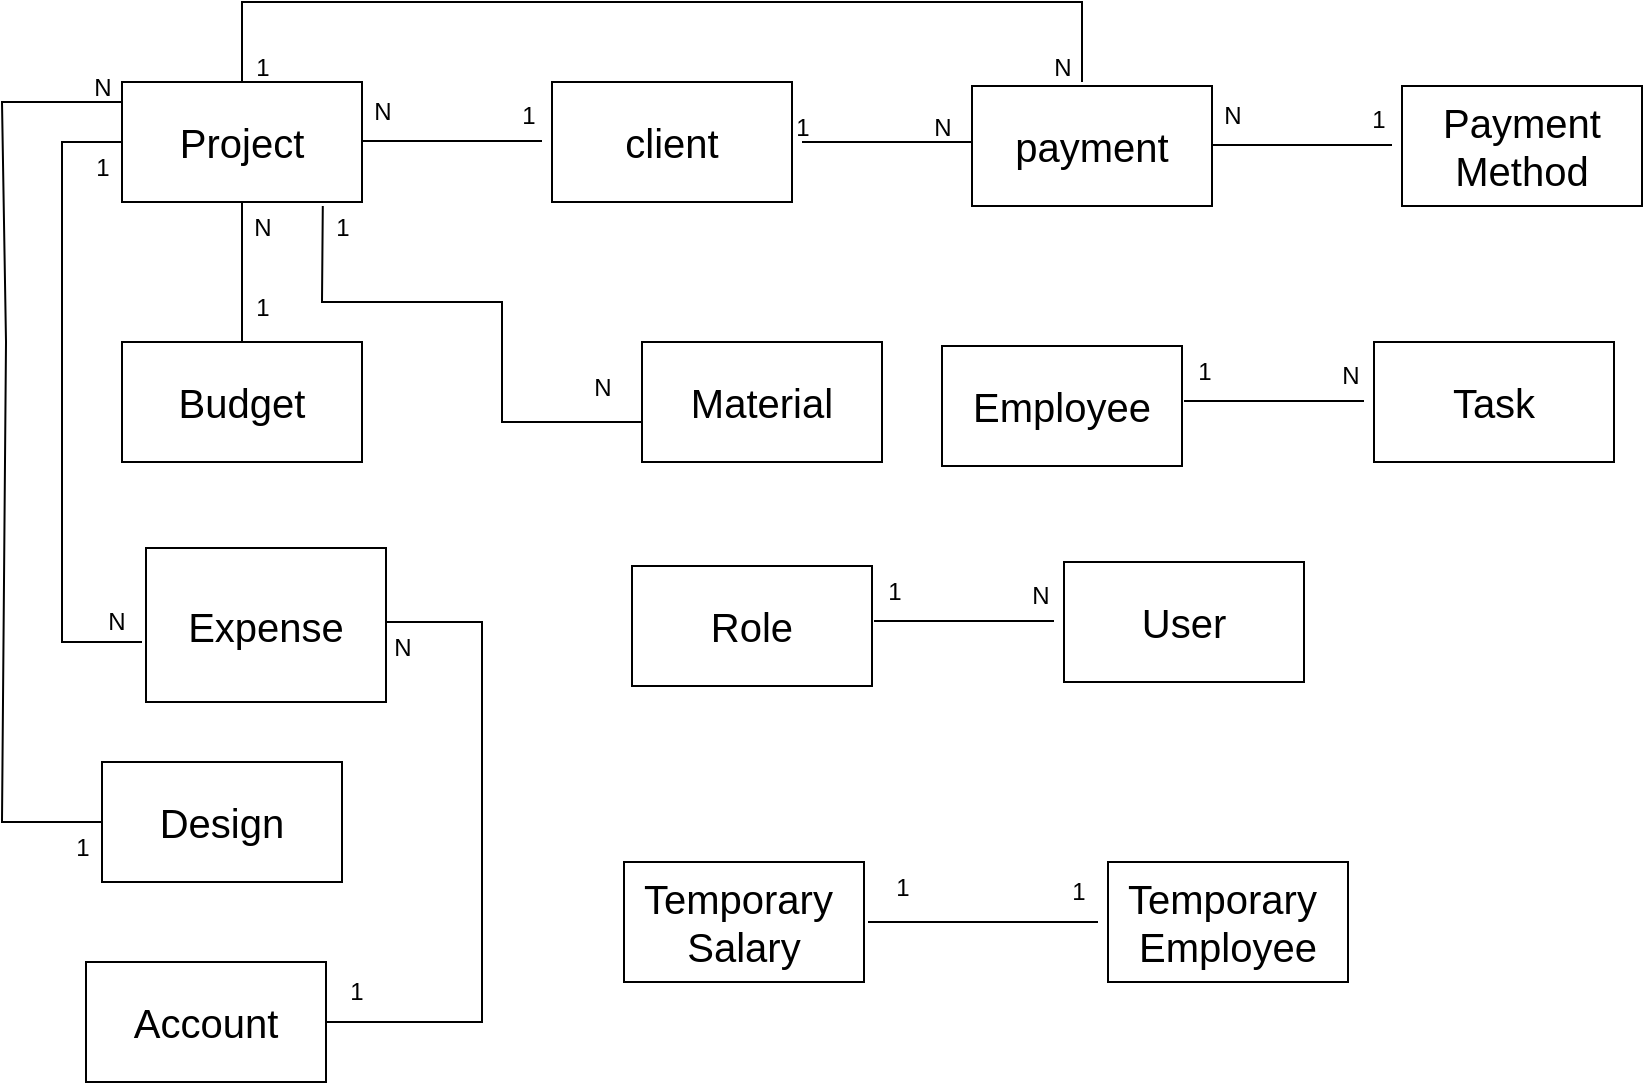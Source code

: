 <mxfile version="24.1.0" type="github">
  <diagram id="R2lEEEUBdFMjLlhIrx00" name="Page-1">
    <mxGraphModel dx="1221" dy="599" grid="1" gridSize="10" guides="1" tooltips="1" connect="1" arrows="1" fold="1" page="1" pageScale="1" pageWidth="850" pageHeight="1100" math="0" shadow="0" extFonts="Permanent Marker^https://fonts.googleapis.com/css?family=Permanent+Marker">
      <root>
        <mxCell id="0" />
        <mxCell id="1" parent="0" />
        <mxCell id="_C7yZmlWgPNIzbnGs5OJ-15" value="&lt;font style=&quot;font-size: 20px;&quot;&gt;Project&lt;/font&gt;" style="rounded=0;whiteSpace=wrap;html=1;" vertex="1" parent="1">
          <mxGeometry x="90" y="80" width="120" height="60" as="geometry" />
        </mxCell>
        <mxCell id="_C7yZmlWgPNIzbnGs5OJ-16" value="" style="endArrow=none;html=1;rounded=0;" edge="1" parent="1">
          <mxGeometry width="50" height="50" relative="1" as="geometry">
            <mxPoint x="210" y="109.5" as="sourcePoint" />
            <mxPoint x="300" y="109.5" as="targetPoint" />
            <Array as="points">
              <mxPoint x="250" y="109.5" />
            </Array>
          </mxGeometry>
        </mxCell>
        <mxCell id="_C7yZmlWgPNIzbnGs5OJ-17" value="&lt;font style=&quot;font-size: 20px;&quot;&gt;client&lt;/font&gt;" style="rounded=0;whiteSpace=wrap;html=1;" vertex="1" parent="1">
          <mxGeometry x="305" y="80" width="120" height="60" as="geometry" />
        </mxCell>
        <mxCell id="_C7yZmlWgPNIzbnGs5OJ-18" value="&lt;font style=&quot;font-size: 20px;&quot;&gt;Budget&lt;/font&gt;" style="rounded=0;whiteSpace=wrap;html=1;" vertex="1" parent="1">
          <mxGeometry x="90" y="210" width="120" height="60" as="geometry" />
        </mxCell>
        <mxCell id="_C7yZmlWgPNIzbnGs5OJ-19" value="" style="endArrow=none;html=1;rounded=0;exitX=0.5;exitY=1;exitDx=0;exitDy=0;entryX=0.5;entryY=0;entryDx=0;entryDy=0;" edge="1" parent="1" source="_C7yZmlWgPNIzbnGs5OJ-15" target="_C7yZmlWgPNIzbnGs5OJ-18">
          <mxGeometry width="50" height="50" relative="1" as="geometry">
            <mxPoint x="110" y="180" as="sourcePoint" />
            <mxPoint x="150" y="200" as="targetPoint" />
            <Array as="points">
              <mxPoint x="150" y="180" />
            </Array>
          </mxGeometry>
        </mxCell>
        <mxCell id="_C7yZmlWgPNIzbnGs5OJ-20" value="N" style="text;html=1;align=center;verticalAlign=middle;resizable=0;points=[];autosize=1;strokeColor=none;fillColor=none;" vertex="1" parent="1">
          <mxGeometry x="205" y="80" width="30" height="30" as="geometry" />
        </mxCell>
        <mxCell id="_C7yZmlWgPNIzbnGs5OJ-21" value="1" style="text;html=1;align=center;verticalAlign=middle;resizable=0;points=[];autosize=1;strokeColor=none;fillColor=none;" vertex="1" parent="1">
          <mxGeometry x="278" y="82" width="30" height="30" as="geometry" />
        </mxCell>
        <mxCell id="_C7yZmlWgPNIzbnGs5OJ-22" value="N" style="text;html=1;align=center;verticalAlign=middle;resizable=0;points=[];autosize=1;strokeColor=none;fillColor=none;rotation=0;" vertex="1" parent="1">
          <mxGeometry x="145" y="138" width="30" height="30" as="geometry" />
        </mxCell>
        <mxCell id="_C7yZmlWgPNIzbnGs5OJ-23" value="1" style="text;html=1;align=center;verticalAlign=middle;resizable=0;points=[];autosize=1;strokeColor=none;fillColor=none;" vertex="1" parent="1">
          <mxGeometry x="145" y="178" width="30" height="30" as="geometry" />
        </mxCell>
        <mxCell id="_C7yZmlWgPNIzbnGs5OJ-24" value="&lt;font style=&quot;font-size: 20px;&quot;&gt;payment&lt;/font&gt;" style="rounded=0;whiteSpace=wrap;html=1;" vertex="1" parent="1">
          <mxGeometry x="515" y="82" width="120" height="60" as="geometry" />
        </mxCell>
        <mxCell id="_C7yZmlWgPNIzbnGs5OJ-25" value="" style="endArrow=none;html=1;rounded=0;" edge="1" parent="1">
          <mxGeometry width="50" height="50" relative="1" as="geometry">
            <mxPoint x="635" y="111.5" as="sourcePoint" />
            <mxPoint x="725" y="111.5" as="targetPoint" />
            <Array as="points">
              <mxPoint x="675" y="111.5" />
            </Array>
          </mxGeometry>
        </mxCell>
        <mxCell id="_C7yZmlWgPNIzbnGs5OJ-26" value="&lt;font style=&quot;font-size: 20px;&quot;&gt;Payment&lt;/font&gt;&lt;div&gt;&lt;font style=&quot;font-size: 20px;&quot;&gt;Method&lt;/font&gt;&lt;/div&gt;" style="rounded=0;whiteSpace=wrap;html=1;" vertex="1" parent="1">
          <mxGeometry x="730" y="82" width="120" height="60" as="geometry" />
        </mxCell>
        <mxCell id="_C7yZmlWgPNIzbnGs5OJ-29" value="N" style="text;html=1;align=center;verticalAlign=middle;resizable=0;points=[];autosize=1;strokeColor=none;fillColor=none;" vertex="1" parent="1">
          <mxGeometry x="630" y="82" width="30" height="30" as="geometry" />
        </mxCell>
        <mxCell id="_C7yZmlWgPNIzbnGs5OJ-30" value="1" style="text;html=1;align=center;verticalAlign=middle;resizable=0;points=[];autosize=1;strokeColor=none;fillColor=none;" vertex="1" parent="1">
          <mxGeometry x="703" y="84" width="30" height="30" as="geometry" />
        </mxCell>
        <mxCell id="_C7yZmlWgPNIzbnGs5OJ-33" value="" style="endArrow=none;html=1;rounded=0;exitX=0.5;exitY=0;exitDx=0;exitDy=0;" edge="1" parent="1" source="_C7yZmlWgPNIzbnGs5OJ-15">
          <mxGeometry width="50" height="50" relative="1" as="geometry">
            <mxPoint x="145" y="70" as="sourcePoint" />
            <mxPoint x="570" y="80" as="targetPoint" />
            <Array as="points">
              <mxPoint x="150" y="40" />
              <mxPoint x="370" y="40" />
              <mxPoint x="480" y="40" />
              <mxPoint x="540" y="40" />
              <mxPoint x="570" y="40" />
            </Array>
          </mxGeometry>
        </mxCell>
        <mxCell id="_C7yZmlWgPNIzbnGs5OJ-34" value="" style="endArrow=none;html=1;rounded=0;" edge="1" parent="1">
          <mxGeometry width="50" height="50" relative="1" as="geometry">
            <mxPoint x="430" y="110" as="sourcePoint" />
            <mxPoint x="515" y="110" as="targetPoint" />
          </mxGeometry>
        </mxCell>
        <mxCell id="_C7yZmlWgPNIzbnGs5OJ-36" value="&lt;font style=&quot;font-size: 20px;&quot;&gt;Employee&lt;/font&gt;" style="rounded=0;whiteSpace=wrap;html=1;" vertex="1" parent="1">
          <mxGeometry x="500" y="212" width="120" height="60" as="geometry" />
        </mxCell>
        <mxCell id="_C7yZmlWgPNIzbnGs5OJ-37" value="" style="endArrow=none;html=1;rounded=0;" edge="1" parent="1">
          <mxGeometry width="50" height="50" relative="1" as="geometry">
            <mxPoint x="621" y="239.5" as="sourcePoint" />
            <mxPoint x="711" y="239.5" as="targetPoint" />
            <Array as="points">
              <mxPoint x="661" y="239.5" />
            </Array>
          </mxGeometry>
        </mxCell>
        <mxCell id="_C7yZmlWgPNIzbnGs5OJ-38" value="&lt;font style=&quot;font-size: 20px;&quot;&gt;Task&lt;/font&gt;" style="rounded=0;whiteSpace=wrap;html=1;" vertex="1" parent="1">
          <mxGeometry x="716" y="210" width="120" height="60" as="geometry" />
        </mxCell>
        <mxCell id="_C7yZmlWgPNIzbnGs5OJ-41" value="1" style="text;html=1;align=center;verticalAlign=middle;resizable=0;points=[];autosize=1;strokeColor=none;fillColor=none;" vertex="1" parent="1">
          <mxGeometry x="616" y="210" width="30" height="30" as="geometry" />
        </mxCell>
        <mxCell id="_C7yZmlWgPNIzbnGs5OJ-42" value="N" style="text;html=1;align=center;verticalAlign=middle;resizable=0;points=[];autosize=1;strokeColor=none;fillColor=none;" vertex="1" parent="1">
          <mxGeometry x="689" y="212" width="30" height="30" as="geometry" />
        </mxCell>
        <mxCell id="_C7yZmlWgPNIzbnGs5OJ-45" value="1" style="text;html=1;align=center;verticalAlign=middle;resizable=0;points=[];autosize=1;strokeColor=none;fillColor=none;" vertex="1" parent="1">
          <mxGeometry x="145" y="58" width="30" height="30" as="geometry" />
        </mxCell>
        <mxCell id="_C7yZmlWgPNIzbnGs5OJ-46" value="N" style="text;html=1;align=center;verticalAlign=middle;resizable=0;points=[];autosize=1;strokeColor=none;fillColor=none;" vertex="1" parent="1">
          <mxGeometry x="545" y="58" width="30" height="30" as="geometry" />
        </mxCell>
        <mxCell id="_C7yZmlWgPNIzbnGs5OJ-47" value="1" style="text;html=1;align=center;verticalAlign=middle;resizable=0;points=[];autosize=1;strokeColor=none;fillColor=none;" vertex="1" parent="1">
          <mxGeometry x="415" y="88" width="30" height="30" as="geometry" />
        </mxCell>
        <mxCell id="_C7yZmlWgPNIzbnGs5OJ-48" value="N" style="text;html=1;align=center;verticalAlign=middle;resizable=0;points=[];autosize=1;strokeColor=none;fillColor=none;" vertex="1" parent="1">
          <mxGeometry x="485" y="88" width="30" height="30" as="geometry" />
        </mxCell>
        <mxCell id="_C7yZmlWgPNIzbnGs5OJ-59" value="&lt;font style=&quot;font-size: 20px;&quot;&gt;Material&lt;/font&gt;" style="rounded=0;whiteSpace=wrap;html=1;" vertex="1" parent="1">
          <mxGeometry x="350" y="210" width="120" height="60" as="geometry" />
        </mxCell>
        <mxCell id="_C7yZmlWgPNIzbnGs5OJ-61" value="" style="endArrow=none;html=1;rounded=0;entryX=0.92;entryY=1.033;entryDx=0;entryDy=0;entryPerimeter=0;exitX=0;exitY=0.667;exitDx=0;exitDy=0;exitPerimeter=0;" edge="1" parent="1" source="_C7yZmlWgPNIzbnGs5OJ-59">
          <mxGeometry width="50" height="50" relative="1" as="geometry">
            <mxPoint x="310" y="260" as="sourcePoint" />
            <mxPoint x="190.4" y="142.0" as="targetPoint" />
            <Array as="points">
              <mxPoint x="280" y="250" />
              <mxPoint x="280" y="190" />
              <mxPoint x="190" y="190.02" />
            </Array>
          </mxGeometry>
        </mxCell>
        <mxCell id="_C7yZmlWgPNIzbnGs5OJ-62" value="1" style="text;html=1;align=center;verticalAlign=middle;resizable=0;points=[];autosize=1;strokeColor=none;fillColor=none;" vertex="1" parent="1">
          <mxGeometry x="185" y="138" width="30" height="30" as="geometry" />
        </mxCell>
        <mxCell id="_C7yZmlWgPNIzbnGs5OJ-63" value="N" style="text;html=1;align=center;verticalAlign=middle;resizable=0;points=[];autosize=1;strokeColor=none;fillColor=none;" vertex="1" parent="1">
          <mxGeometry x="315" y="218" width="30" height="30" as="geometry" />
        </mxCell>
        <mxCell id="_C7yZmlWgPNIzbnGs5OJ-64" value="&lt;font style=&quot;font-size: 20px;&quot;&gt;Expense&lt;/font&gt;" style="rounded=0;whiteSpace=wrap;html=1;" vertex="1" parent="1">
          <mxGeometry x="102" y="313" width="120" height="77" as="geometry" />
        </mxCell>
        <mxCell id="_C7yZmlWgPNIzbnGs5OJ-65" value="" style="endArrow=none;html=1;rounded=0;" edge="1" parent="1">
          <mxGeometry width="50" height="50" relative="1" as="geometry">
            <mxPoint x="100" y="360" as="sourcePoint" />
            <mxPoint x="90" y="110" as="targetPoint" />
            <Array as="points">
              <mxPoint x="80" y="360" />
              <mxPoint x="60" y="360" />
              <mxPoint x="60" y="240" />
              <mxPoint x="60" y="110" />
            </Array>
          </mxGeometry>
        </mxCell>
        <mxCell id="_C7yZmlWgPNIzbnGs5OJ-66" value="1" style="text;html=1;align=center;verticalAlign=middle;resizable=0;points=[];autosize=1;strokeColor=none;fillColor=none;" vertex="1" parent="1">
          <mxGeometry x="65" y="108" width="30" height="30" as="geometry" />
        </mxCell>
        <mxCell id="_C7yZmlWgPNIzbnGs5OJ-67" value="N" style="text;html=1;align=center;verticalAlign=middle;resizable=0;points=[];autosize=1;strokeColor=none;fillColor=none;" vertex="1" parent="1">
          <mxGeometry x="72" y="335" width="30" height="30" as="geometry" />
        </mxCell>
        <mxCell id="_C7yZmlWgPNIzbnGs5OJ-68" value="&lt;font style=&quot;font-size: 20px;&quot;&gt;Role&lt;/font&gt;" style="rounded=0;whiteSpace=wrap;html=1;" vertex="1" parent="1">
          <mxGeometry x="345" y="322" width="120" height="60" as="geometry" />
        </mxCell>
        <mxCell id="_C7yZmlWgPNIzbnGs5OJ-69" value="" style="endArrow=none;html=1;rounded=0;" edge="1" parent="1">
          <mxGeometry width="50" height="50" relative="1" as="geometry">
            <mxPoint x="466" y="349.5" as="sourcePoint" />
            <mxPoint x="556" y="349.5" as="targetPoint" />
            <Array as="points">
              <mxPoint x="506" y="349.5" />
            </Array>
          </mxGeometry>
        </mxCell>
        <mxCell id="_C7yZmlWgPNIzbnGs5OJ-70" value="&lt;font style=&quot;font-size: 20px;&quot;&gt;User&lt;/font&gt;" style="rounded=0;whiteSpace=wrap;html=1;" vertex="1" parent="1">
          <mxGeometry x="561" y="320" width="120" height="60" as="geometry" />
        </mxCell>
        <mxCell id="_C7yZmlWgPNIzbnGs5OJ-71" value="1" style="text;html=1;align=center;verticalAlign=middle;resizable=0;points=[];autosize=1;strokeColor=none;fillColor=none;" vertex="1" parent="1">
          <mxGeometry x="461" y="320" width="30" height="30" as="geometry" />
        </mxCell>
        <mxCell id="_C7yZmlWgPNIzbnGs5OJ-72" value="N" style="text;html=1;align=center;verticalAlign=middle;resizable=0;points=[];autosize=1;strokeColor=none;fillColor=none;" vertex="1" parent="1">
          <mxGeometry x="534" y="322" width="30" height="30" as="geometry" />
        </mxCell>
        <mxCell id="_C7yZmlWgPNIzbnGs5OJ-73" value="" style="endArrow=none;html=1;rounded=0;entryX=0;entryY=0.167;entryDx=0;entryDy=0;entryPerimeter=0;" edge="1" parent="1" target="_C7yZmlWgPNIzbnGs5OJ-15">
          <mxGeometry width="50" height="50" relative="1" as="geometry">
            <mxPoint x="80" y="450" as="sourcePoint" />
            <mxPoint x="90" y="85" as="targetPoint" />
            <Array as="points">
              <mxPoint x="80" y="450" />
              <mxPoint x="30" y="450" />
              <mxPoint x="32" y="210" />
              <mxPoint x="30" y="90" />
            </Array>
          </mxGeometry>
        </mxCell>
        <mxCell id="_C7yZmlWgPNIzbnGs5OJ-74" value="&lt;font style=&quot;font-size: 20px;&quot;&gt;Design&lt;/font&gt;" style="rounded=0;whiteSpace=wrap;html=1;" vertex="1" parent="1">
          <mxGeometry x="80" y="420" width="120" height="60" as="geometry" />
        </mxCell>
        <mxCell id="_C7yZmlWgPNIzbnGs5OJ-75" value="&lt;font style=&quot;font-size: 20px;&quot;&gt;Temporary&amp;nbsp;&lt;/font&gt;&lt;div&gt;&lt;font style=&quot;font-size: 20px;&quot;&gt;Salary&lt;/font&gt;&lt;/div&gt;" style="rounded=0;whiteSpace=wrap;html=1;" vertex="1" parent="1">
          <mxGeometry x="341" y="470" width="120" height="60" as="geometry" />
        </mxCell>
        <mxCell id="_C7yZmlWgPNIzbnGs5OJ-76" value="&lt;font style=&quot;font-size: 20px;&quot;&gt;Temporary&amp;nbsp;&lt;/font&gt;&lt;div&gt;&lt;font style=&quot;font-size: 20px;&quot;&gt;Employee&lt;/font&gt;&lt;/div&gt;" style="rounded=0;whiteSpace=wrap;html=1;" vertex="1" parent="1">
          <mxGeometry x="583" y="470" width="120" height="60" as="geometry" />
        </mxCell>
        <mxCell id="_C7yZmlWgPNIzbnGs5OJ-78" value="&lt;span style=&quot;font-size: 20px;&quot;&gt;Account&lt;/span&gt;" style="rounded=0;whiteSpace=wrap;html=1;" vertex="1" parent="1">
          <mxGeometry x="72" y="520" width="120" height="60" as="geometry" />
        </mxCell>
        <mxCell id="_C7yZmlWgPNIzbnGs5OJ-79" value="" style="endArrow=none;html=1;rounded=0;" edge="1" parent="1">
          <mxGeometry width="50" height="50" relative="1" as="geometry">
            <mxPoint x="463" y="500" as="sourcePoint" />
            <mxPoint x="578" y="500" as="targetPoint" />
          </mxGeometry>
        </mxCell>
        <mxCell id="_C7yZmlWgPNIzbnGs5OJ-80" value="1" style="text;html=1;align=center;verticalAlign=middle;resizable=0;points=[];autosize=1;strokeColor=none;fillColor=none;" vertex="1" parent="1">
          <mxGeometry x="55" y="448" width="30" height="30" as="geometry" />
        </mxCell>
        <mxCell id="_C7yZmlWgPNIzbnGs5OJ-81" value="N" style="text;html=1;align=center;verticalAlign=middle;resizable=0;points=[];autosize=1;strokeColor=none;fillColor=none;" vertex="1" parent="1">
          <mxGeometry x="65" y="68" width="30" height="30" as="geometry" />
        </mxCell>
        <mxCell id="_C7yZmlWgPNIzbnGs5OJ-82" value="1" style="text;html=1;align=center;verticalAlign=middle;resizable=0;points=[];autosize=1;strokeColor=none;fillColor=none;" vertex="1" parent="1">
          <mxGeometry x="553" y="470" width="30" height="30" as="geometry" />
        </mxCell>
        <mxCell id="_C7yZmlWgPNIzbnGs5OJ-83" value="1" style="text;html=1;align=center;verticalAlign=middle;resizable=0;points=[];autosize=1;strokeColor=none;fillColor=none;" vertex="1" parent="1">
          <mxGeometry x="465" y="468" width="30" height="30" as="geometry" />
        </mxCell>
        <mxCell id="_C7yZmlWgPNIzbnGs5OJ-85" value="" style="endArrow=none;html=1;rounded=0;entryX=1;entryY=0.5;entryDx=0;entryDy=0;" edge="1" parent="1" target="_C7yZmlWgPNIzbnGs5OJ-78">
          <mxGeometry width="50" height="50" relative="1" as="geometry">
            <mxPoint x="222" y="350" as="sourcePoint" />
            <mxPoint x="290" y="560" as="targetPoint" />
            <Array as="points">
              <mxPoint x="270" y="350" />
              <mxPoint x="270" y="460" />
              <mxPoint x="270" y="550" />
            </Array>
          </mxGeometry>
        </mxCell>
        <mxCell id="_C7yZmlWgPNIzbnGs5OJ-86" value="N" style="text;html=1;align=center;verticalAlign=middle;resizable=0;points=[];autosize=1;strokeColor=none;fillColor=none;" vertex="1" parent="1">
          <mxGeometry x="215" y="348" width="30" height="30" as="geometry" />
        </mxCell>
        <mxCell id="_C7yZmlWgPNIzbnGs5OJ-87" value="1" style="text;html=1;align=center;verticalAlign=middle;resizable=0;points=[];autosize=1;strokeColor=none;fillColor=none;" vertex="1" parent="1">
          <mxGeometry x="192" y="520" width="30" height="30" as="geometry" />
        </mxCell>
      </root>
    </mxGraphModel>
  </diagram>
</mxfile>
